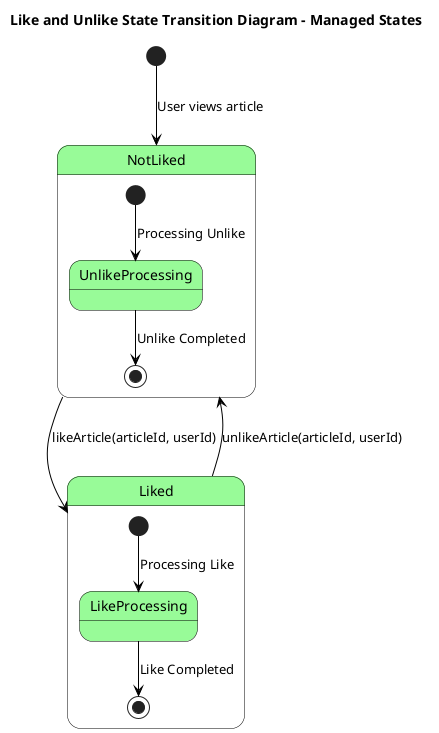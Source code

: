 @startuml
title Like and Unlike State Transition Diagram - Managed States

skinparam shadowing false
skinparam ArrowColor Black
skinparam StateBackgroundColor PaleGreen
skinparam StateBorderColor Black

[*] --> NotLiked : User views article

NotLiked --> Liked : likeArticle(articleId, userId)
Liked --> NotLiked : unlikeArticle(articleId, userId)

state Liked {
    [*] --> LikeProcessing : Processing Like
    LikeProcessing --> [*] : Like Completed
}

state NotLiked {
    [*] --> UnlikeProcessing : Processing Unlike
    UnlikeProcessing --> [*] : Unlike Completed
}

@enduml
